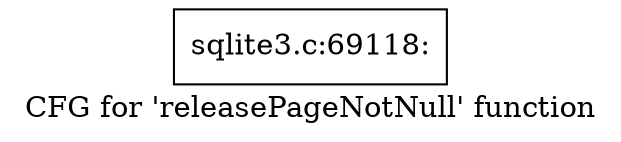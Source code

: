 digraph "CFG for 'releasePageNotNull' function" {
	label="CFG for 'releasePageNotNull' function";

	Node0x55c0f5986d40 [shape=record,label="{sqlite3.c:69118:}"];
}
